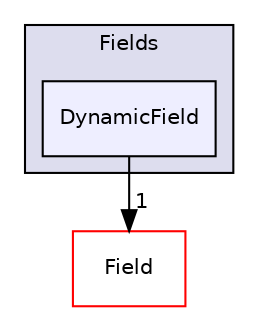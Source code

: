 digraph "src/OpenFOAM/fields/Fields/DynamicField" {
  bgcolor=transparent;
  compound=true
  node [ fontsize="10", fontname="Helvetica"];
  edge [ labelfontsize="10", labelfontname="Helvetica"];
  subgraph clusterdir_7d364942a13d3ce50f6681364b448a98 {
    graph [ bgcolor="#ddddee", pencolor="black", label="Fields" fontname="Helvetica", fontsize="10", URL="dir_7d364942a13d3ce50f6681364b448a98.html"]
  dir_31754b2603bb2edaa3a03526c7ab2522 [shape=box, label="DynamicField", style="filled", fillcolor="#eeeeff", pencolor="black", URL="dir_31754b2603bb2edaa3a03526c7ab2522.html"];
  }
  dir_4ebd9bc21e2e523c28661f024575b5ba [shape=box label="Field" color="red" URL="dir_4ebd9bc21e2e523c28661f024575b5ba.html"];
  dir_31754b2603bb2edaa3a03526c7ab2522->dir_4ebd9bc21e2e523c28661f024575b5ba [headlabel="1", labeldistance=1.5 headhref="dir_002327_002328.html"];
}
